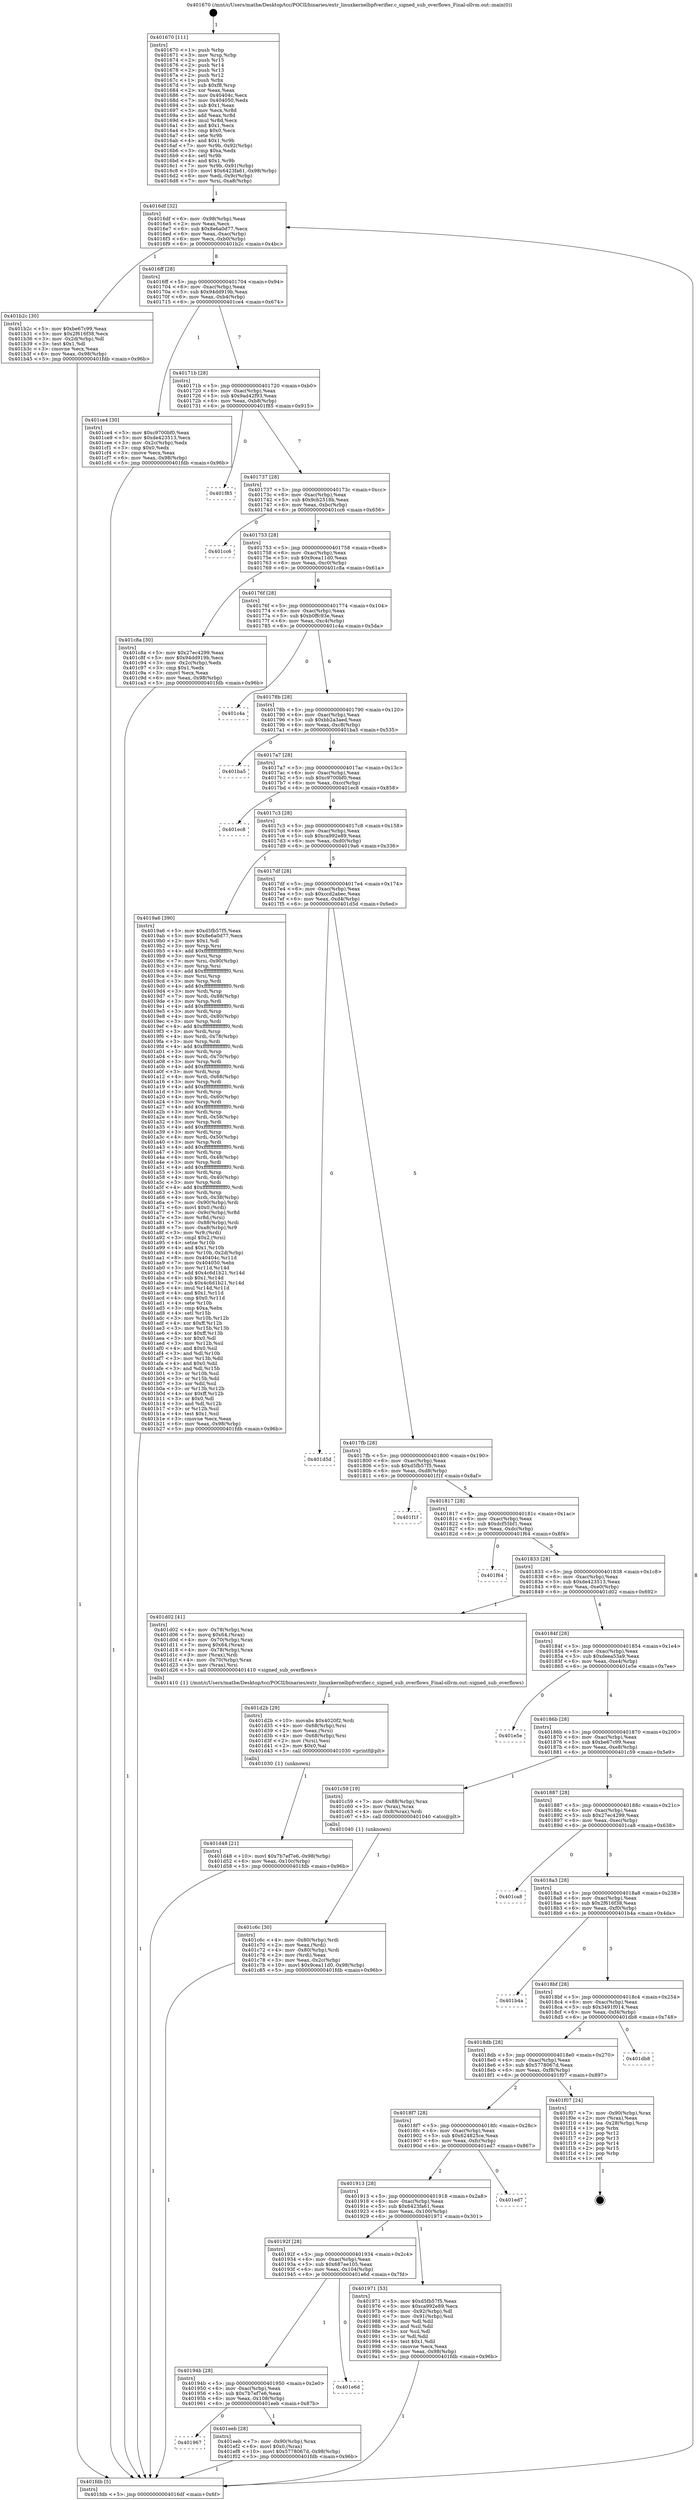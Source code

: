 digraph "0x401670" {
  label = "0x401670 (/mnt/c/Users/mathe/Desktop/tcc/POCII/binaries/extr_linuxkernelbpfverifier.c_signed_sub_overflows_Final-ollvm.out::main(0))"
  labelloc = "t"
  node[shape=record]

  Entry [label="",width=0.3,height=0.3,shape=circle,fillcolor=black,style=filled]
  "0x4016df" [label="{
     0x4016df [32]\l
     | [instrs]\l
     &nbsp;&nbsp;0x4016df \<+6\>: mov -0x98(%rbp),%eax\l
     &nbsp;&nbsp;0x4016e5 \<+2\>: mov %eax,%ecx\l
     &nbsp;&nbsp;0x4016e7 \<+6\>: sub $0x8e6a0d77,%ecx\l
     &nbsp;&nbsp;0x4016ed \<+6\>: mov %eax,-0xac(%rbp)\l
     &nbsp;&nbsp;0x4016f3 \<+6\>: mov %ecx,-0xb0(%rbp)\l
     &nbsp;&nbsp;0x4016f9 \<+6\>: je 0000000000401b2c \<main+0x4bc\>\l
  }"]
  "0x401b2c" [label="{
     0x401b2c [30]\l
     | [instrs]\l
     &nbsp;&nbsp;0x401b2c \<+5\>: mov $0xbe67c99,%eax\l
     &nbsp;&nbsp;0x401b31 \<+5\>: mov $0x2f616f38,%ecx\l
     &nbsp;&nbsp;0x401b36 \<+3\>: mov -0x2d(%rbp),%dl\l
     &nbsp;&nbsp;0x401b39 \<+3\>: test $0x1,%dl\l
     &nbsp;&nbsp;0x401b3c \<+3\>: cmovne %ecx,%eax\l
     &nbsp;&nbsp;0x401b3f \<+6\>: mov %eax,-0x98(%rbp)\l
     &nbsp;&nbsp;0x401b45 \<+5\>: jmp 0000000000401fdb \<main+0x96b\>\l
  }"]
  "0x4016ff" [label="{
     0x4016ff [28]\l
     | [instrs]\l
     &nbsp;&nbsp;0x4016ff \<+5\>: jmp 0000000000401704 \<main+0x94\>\l
     &nbsp;&nbsp;0x401704 \<+6\>: mov -0xac(%rbp),%eax\l
     &nbsp;&nbsp;0x40170a \<+5\>: sub $0x94dd919b,%eax\l
     &nbsp;&nbsp;0x40170f \<+6\>: mov %eax,-0xb4(%rbp)\l
     &nbsp;&nbsp;0x401715 \<+6\>: je 0000000000401ce4 \<main+0x674\>\l
  }"]
  Exit [label="",width=0.3,height=0.3,shape=circle,fillcolor=black,style=filled,peripheries=2]
  "0x401ce4" [label="{
     0x401ce4 [30]\l
     | [instrs]\l
     &nbsp;&nbsp;0x401ce4 \<+5\>: mov $0xc9700bf0,%eax\l
     &nbsp;&nbsp;0x401ce9 \<+5\>: mov $0xde423513,%ecx\l
     &nbsp;&nbsp;0x401cee \<+3\>: mov -0x2c(%rbp),%edx\l
     &nbsp;&nbsp;0x401cf1 \<+3\>: cmp $0x0,%edx\l
     &nbsp;&nbsp;0x401cf4 \<+3\>: cmove %ecx,%eax\l
     &nbsp;&nbsp;0x401cf7 \<+6\>: mov %eax,-0x98(%rbp)\l
     &nbsp;&nbsp;0x401cfd \<+5\>: jmp 0000000000401fdb \<main+0x96b\>\l
  }"]
  "0x40171b" [label="{
     0x40171b [28]\l
     | [instrs]\l
     &nbsp;&nbsp;0x40171b \<+5\>: jmp 0000000000401720 \<main+0xb0\>\l
     &nbsp;&nbsp;0x401720 \<+6\>: mov -0xac(%rbp),%eax\l
     &nbsp;&nbsp;0x401726 \<+5\>: sub $0x9ad42f93,%eax\l
     &nbsp;&nbsp;0x40172b \<+6\>: mov %eax,-0xb8(%rbp)\l
     &nbsp;&nbsp;0x401731 \<+6\>: je 0000000000401f85 \<main+0x915\>\l
  }"]
  "0x401967" [label="{
     0x401967\l
  }", style=dashed]
  "0x401f85" [label="{
     0x401f85\l
  }", style=dashed]
  "0x401737" [label="{
     0x401737 [28]\l
     | [instrs]\l
     &nbsp;&nbsp;0x401737 \<+5\>: jmp 000000000040173c \<main+0xcc\>\l
     &nbsp;&nbsp;0x40173c \<+6\>: mov -0xac(%rbp),%eax\l
     &nbsp;&nbsp;0x401742 \<+5\>: sub $0x9cb2518b,%eax\l
     &nbsp;&nbsp;0x401747 \<+6\>: mov %eax,-0xbc(%rbp)\l
     &nbsp;&nbsp;0x40174d \<+6\>: je 0000000000401cc6 \<main+0x656\>\l
  }"]
  "0x401eeb" [label="{
     0x401eeb [28]\l
     | [instrs]\l
     &nbsp;&nbsp;0x401eeb \<+7\>: mov -0x90(%rbp),%rax\l
     &nbsp;&nbsp;0x401ef2 \<+6\>: movl $0x0,(%rax)\l
     &nbsp;&nbsp;0x401ef8 \<+10\>: movl $0x5778067d,-0x98(%rbp)\l
     &nbsp;&nbsp;0x401f02 \<+5\>: jmp 0000000000401fdb \<main+0x96b\>\l
  }"]
  "0x401cc6" [label="{
     0x401cc6\l
  }", style=dashed]
  "0x401753" [label="{
     0x401753 [28]\l
     | [instrs]\l
     &nbsp;&nbsp;0x401753 \<+5\>: jmp 0000000000401758 \<main+0xe8\>\l
     &nbsp;&nbsp;0x401758 \<+6\>: mov -0xac(%rbp),%eax\l
     &nbsp;&nbsp;0x40175e \<+5\>: sub $0x9cea11d0,%eax\l
     &nbsp;&nbsp;0x401763 \<+6\>: mov %eax,-0xc0(%rbp)\l
     &nbsp;&nbsp;0x401769 \<+6\>: je 0000000000401c8a \<main+0x61a\>\l
  }"]
  "0x40194b" [label="{
     0x40194b [28]\l
     | [instrs]\l
     &nbsp;&nbsp;0x40194b \<+5\>: jmp 0000000000401950 \<main+0x2e0\>\l
     &nbsp;&nbsp;0x401950 \<+6\>: mov -0xac(%rbp),%eax\l
     &nbsp;&nbsp;0x401956 \<+5\>: sub $0x7b7ef7e6,%eax\l
     &nbsp;&nbsp;0x40195b \<+6\>: mov %eax,-0x108(%rbp)\l
     &nbsp;&nbsp;0x401961 \<+6\>: je 0000000000401eeb \<main+0x87b\>\l
  }"]
  "0x401c8a" [label="{
     0x401c8a [30]\l
     | [instrs]\l
     &nbsp;&nbsp;0x401c8a \<+5\>: mov $0x27ec4299,%eax\l
     &nbsp;&nbsp;0x401c8f \<+5\>: mov $0x94dd919b,%ecx\l
     &nbsp;&nbsp;0x401c94 \<+3\>: mov -0x2c(%rbp),%edx\l
     &nbsp;&nbsp;0x401c97 \<+3\>: cmp $0x1,%edx\l
     &nbsp;&nbsp;0x401c9a \<+3\>: cmovl %ecx,%eax\l
     &nbsp;&nbsp;0x401c9d \<+6\>: mov %eax,-0x98(%rbp)\l
     &nbsp;&nbsp;0x401ca3 \<+5\>: jmp 0000000000401fdb \<main+0x96b\>\l
  }"]
  "0x40176f" [label="{
     0x40176f [28]\l
     | [instrs]\l
     &nbsp;&nbsp;0x40176f \<+5\>: jmp 0000000000401774 \<main+0x104\>\l
     &nbsp;&nbsp;0x401774 \<+6\>: mov -0xac(%rbp),%eax\l
     &nbsp;&nbsp;0x40177a \<+5\>: sub $0xb0ffc93e,%eax\l
     &nbsp;&nbsp;0x40177f \<+6\>: mov %eax,-0xc4(%rbp)\l
     &nbsp;&nbsp;0x401785 \<+6\>: je 0000000000401c4a \<main+0x5da\>\l
  }"]
  "0x401e6d" [label="{
     0x401e6d\l
  }", style=dashed]
  "0x401c4a" [label="{
     0x401c4a\l
  }", style=dashed]
  "0x40178b" [label="{
     0x40178b [28]\l
     | [instrs]\l
     &nbsp;&nbsp;0x40178b \<+5\>: jmp 0000000000401790 \<main+0x120\>\l
     &nbsp;&nbsp;0x401790 \<+6\>: mov -0xac(%rbp),%eax\l
     &nbsp;&nbsp;0x401796 \<+5\>: sub $0xbb2a3aed,%eax\l
     &nbsp;&nbsp;0x40179b \<+6\>: mov %eax,-0xc8(%rbp)\l
     &nbsp;&nbsp;0x4017a1 \<+6\>: je 0000000000401ba5 \<main+0x535\>\l
  }"]
  "0x401d48" [label="{
     0x401d48 [21]\l
     | [instrs]\l
     &nbsp;&nbsp;0x401d48 \<+10\>: movl $0x7b7ef7e6,-0x98(%rbp)\l
     &nbsp;&nbsp;0x401d52 \<+6\>: mov %eax,-0x10c(%rbp)\l
     &nbsp;&nbsp;0x401d58 \<+5\>: jmp 0000000000401fdb \<main+0x96b\>\l
  }"]
  "0x401ba5" [label="{
     0x401ba5\l
  }", style=dashed]
  "0x4017a7" [label="{
     0x4017a7 [28]\l
     | [instrs]\l
     &nbsp;&nbsp;0x4017a7 \<+5\>: jmp 00000000004017ac \<main+0x13c\>\l
     &nbsp;&nbsp;0x4017ac \<+6\>: mov -0xac(%rbp),%eax\l
     &nbsp;&nbsp;0x4017b2 \<+5\>: sub $0xc9700bf0,%eax\l
     &nbsp;&nbsp;0x4017b7 \<+6\>: mov %eax,-0xcc(%rbp)\l
     &nbsp;&nbsp;0x4017bd \<+6\>: je 0000000000401ec8 \<main+0x858\>\l
  }"]
  "0x401d2b" [label="{
     0x401d2b [29]\l
     | [instrs]\l
     &nbsp;&nbsp;0x401d2b \<+10\>: movabs $0x4020f2,%rdi\l
     &nbsp;&nbsp;0x401d35 \<+4\>: mov -0x68(%rbp),%rsi\l
     &nbsp;&nbsp;0x401d39 \<+2\>: mov %eax,(%rsi)\l
     &nbsp;&nbsp;0x401d3b \<+4\>: mov -0x68(%rbp),%rsi\l
     &nbsp;&nbsp;0x401d3f \<+2\>: mov (%rsi),%esi\l
     &nbsp;&nbsp;0x401d41 \<+2\>: mov $0x0,%al\l
     &nbsp;&nbsp;0x401d43 \<+5\>: call 0000000000401030 \<printf@plt\>\l
     | [calls]\l
     &nbsp;&nbsp;0x401030 \{1\} (unknown)\l
  }"]
  "0x401ec8" [label="{
     0x401ec8\l
  }", style=dashed]
  "0x4017c3" [label="{
     0x4017c3 [28]\l
     | [instrs]\l
     &nbsp;&nbsp;0x4017c3 \<+5\>: jmp 00000000004017c8 \<main+0x158\>\l
     &nbsp;&nbsp;0x4017c8 \<+6\>: mov -0xac(%rbp),%eax\l
     &nbsp;&nbsp;0x4017ce \<+5\>: sub $0xca992e89,%eax\l
     &nbsp;&nbsp;0x4017d3 \<+6\>: mov %eax,-0xd0(%rbp)\l
     &nbsp;&nbsp;0x4017d9 \<+6\>: je 00000000004019a6 \<main+0x336\>\l
  }"]
  "0x401c6c" [label="{
     0x401c6c [30]\l
     | [instrs]\l
     &nbsp;&nbsp;0x401c6c \<+4\>: mov -0x80(%rbp),%rdi\l
     &nbsp;&nbsp;0x401c70 \<+2\>: mov %eax,(%rdi)\l
     &nbsp;&nbsp;0x401c72 \<+4\>: mov -0x80(%rbp),%rdi\l
     &nbsp;&nbsp;0x401c76 \<+2\>: mov (%rdi),%eax\l
     &nbsp;&nbsp;0x401c78 \<+3\>: mov %eax,-0x2c(%rbp)\l
     &nbsp;&nbsp;0x401c7b \<+10\>: movl $0x9cea11d0,-0x98(%rbp)\l
     &nbsp;&nbsp;0x401c85 \<+5\>: jmp 0000000000401fdb \<main+0x96b\>\l
  }"]
  "0x4019a6" [label="{
     0x4019a6 [390]\l
     | [instrs]\l
     &nbsp;&nbsp;0x4019a6 \<+5\>: mov $0xd5fb57f5,%eax\l
     &nbsp;&nbsp;0x4019ab \<+5\>: mov $0x8e6a0d77,%ecx\l
     &nbsp;&nbsp;0x4019b0 \<+2\>: mov $0x1,%dl\l
     &nbsp;&nbsp;0x4019b2 \<+3\>: mov %rsp,%rsi\l
     &nbsp;&nbsp;0x4019b5 \<+4\>: add $0xfffffffffffffff0,%rsi\l
     &nbsp;&nbsp;0x4019b9 \<+3\>: mov %rsi,%rsp\l
     &nbsp;&nbsp;0x4019bc \<+7\>: mov %rsi,-0x90(%rbp)\l
     &nbsp;&nbsp;0x4019c3 \<+3\>: mov %rsp,%rsi\l
     &nbsp;&nbsp;0x4019c6 \<+4\>: add $0xfffffffffffffff0,%rsi\l
     &nbsp;&nbsp;0x4019ca \<+3\>: mov %rsi,%rsp\l
     &nbsp;&nbsp;0x4019cd \<+3\>: mov %rsp,%rdi\l
     &nbsp;&nbsp;0x4019d0 \<+4\>: add $0xfffffffffffffff0,%rdi\l
     &nbsp;&nbsp;0x4019d4 \<+3\>: mov %rdi,%rsp\l
     &nbsp;&nbsp;0x4019d7 \<+7\>: mov %rdi,-0x88(%rbp)\l
     &nbsp;&nbsp;0x4019de \<+3\>: mov %rsp,%rdi\l
     &nbsp;&nbsp;0x4019e1 \<+4\>: add $0xfffffffffffffff0,%rdi\l
     &nbsp;&nbsp;0x4019e5 \<+3\>: mov %rdi,%rsp\l
     &nbsp;&nbsp;0x4019e8 \<+4\>: mov %rdi,-0x80(%rbp)\l
     &nbsp;&nbsp;0x4019ec \<+3\>: mov %rsp,%rdi\l
     &nbsp;&nbsp;0x4019ef \<+4\>: add $0xfffffffffffffff0,%rdi\l
     &nbsp;&nbsp;0x4019f3 \<+3\>: mov %rdi,%rsp\l
     &nbsp;&nbsp;0x4019f6 \<+4\>: mov %rdi,-0x78(%rbp)\l
     &nbsp;&nbsp;0x4019fa \<+3\>: mov %rsp,%rdi\l
     &nbsp;&nbsp;0x4019fd \<+4\>: add $0xfffffffffffffff0,%rdi\l
     &nbsp;&nbsp;0x401a01 \<+3\>: mov %rdi,%rsp\l
     &nbsp;&nbsp;0x401a04 \<+4\>: mov %rdi,-0x70(%rbp)\l
     &nbsp;&nbsp;0x401a08 \<+3\>: mov %rsp,%rdi\l
     &nbsp;&nbsp;0x401a0b \<+4\>: add $0xfffffffffffffff0,%rdi\l
     &nbsp;&nbsp;0x401a0f \<+3\>: mov %rdi,%rsp\l
     &nbsp;&nbsp;0x401a12 \<+4\>: mov %rdi,-0x68(%rbp)\l
     &nbsp;&nbsp;0x401a16 \<+3\>: mov %rsp,%rdi\l
     &nbsp;&nbsp;0x401a19 \<+4\>: add $0xfffffffffffffff0,%rdi\l
     &nbsp;&nbsp;0x401a1d \<+3\>: mov %rdi,%rsp\l
     &nbsp;&nbsp;0x401a20 \<+4\>: mov %rdi,-0x60(%rbp)\l
     &nbsp;&nbsp;0x401a24 \<+3\>: mov %rsp,%rdi\l
     &nbsp;&nbsp;0x401a27 \<+4\>: add $0xfffffffffffffff0,%rdi\l
     &nbsp;&nbsp;0x401a2b \<+3\>: mov %rdi,%rsp\l
     &nbsp;&nbsp;0x401a2e \<+4\>: mov %rdi,-0x58(%rbp)\l
     &nbsp;&nbsp;0x401a32 \<+3\>: mov %rsp,%rdi\l
     &nbsp;&nbsp;0x401a35 \<+4\>: add $0xfffffffffffffff0,%rdi\l
     &nbsp;&nbsp;0x401a39 \<+3\>: mov %rdi,%rsp\l
     &nbsp;&nbsp;0x401a3c \<+4\>: mov %rdi,-0x50(%rbp)\l
     &nbsp;&nbsp;0x401a40 \<+3\>: mov %rsp,%rdi\l
     &nbsp;&nbsp;0x401a43 \<+4\>: add $0xfffffffffffffff0,%rdi\l
     &nbsp;&nbsp;0x401a47 \<+3\>: mov %rdi,%rsp\l
     &nbsp;&nbsp;0x401a4a \<+4\>: mov %rdi,-0x48(%rbp)\l
     &nbsp;&nbsp;0x401a4e \<+3\>: mov %rsp,%rdi\l
     &nbsp;&nbsp;0x401a51 \<+4\>: add $0xfffffffffffffff0,%rdi\l
     &nbsp;&nbsp;0x401a55 \<+3\>: mov %rdi,%rsp\l
     &nbsp;&nbsp;0x401a58 \<+4\>: mov %rdi,-0x40(%rbp)\l
     &nbsp;&nbsp;0x401a5c \<+3\>: mov %rsp,%rdi\l
     &nbsp;&nbsp;0x401a5f \<+4\>: add $0xfffffffffffffff0,%rdi\l
     &nbsp;&nbsp;0x401a63 \<+3\>: mov %rdi,%rsp\l
     &nbsp;&nbsp;0x401a66 \<+4\>: mov %rdi,-0x38(%rbp)\l
     &nbsp;&nbsp;0x401a6a \<+7\>: mov -0x90(%rbp),%rdi\l
     &nbsp;&nbsp;0x401a71 \<+6\>: movl $0x0,(%rdi)\l
     &nbsp;&nbsp;0x401a77 \<+7\>: mov -0x9c(%rbp),%r8d\l
     &nbsp;&nbsp;0x401a7e \<+3\>: mov %r8d,(%rsi)\l
     &nbsp;&nbsp;0x401a81 \<+7\>: mov -0x88(%rbp),%rdi\l
     &nbsp;&nbsp;0x401a88 \<+7\>: mov -0xa8(%rbp),%r9\l
     &nbsp;&nbsp;0x401a8f \<+3\>: mov %r9,(%rdi)\l
     &nbsp;&nbsp;0x401a92 \<+3\>: cmpl $0x2,(%rsi)\l
     &nbsp;&nbsp;0x401a95 \<+4\>: setne %r10b\l
     &nbsp;&nbsp;0x401a99 \<+4\>: and $0x1,%r10b\l
     &nbsp;&nbsp;0x401a9d \<+4\>: mov %r10b,-0x2d(%rbp)\l
     &nbsp;&nbsp;0x401aa1 \<+8\>: mov 0x40404c,%r11d\l
     &nbsp;&nbsp;0x401aa9 \<+7\>: mov 0x404050,%ebx\l
     &nbsp;&nbsp;0x401ab0 \<+3\>: mov %r11d,%r14d\l
     &nbsp;&nbsp;0x401ab3 \<+7\>: add $0x4c6d1b21,%r14d\l
     &nbsp;&nbsp;0x401aba \<+4\>: sub $0x1,%r14d\l
     &nbsp;&nbsp;0x401abe \<+7\>: sub $0x4c6d1b21,%r14d\l
     &nbsp;&nbsp;0x401ac5 \<+4\>: imul %r14d,%r11d\l
     &nbsp;&nbsp;0x401ac9 \<+4\>: and $0x1,%r11d\l
     &nbsp;&nbsp;0x401acd \<+4\>: cmp $0x0,%r11d\l
     &nbsp;&nbsp;0x401ad1 \<+4\>: sete %r10b\l
     &nbsp;&nbsp;0x401ad5 \<+3\>: cmp $0xa,%ebx\l
     &nbsp;&nbsp;0x401ad8 \<+4\>: setl %r15b\l
     &nbsp;&nbsp;0x401adc \<+3\>: mov %r10b,%r12b\l
     &nbsp;&nbsp;0x401adf \<+4\>: xor $0xff,%r12b\l
     &nbsp;&nbsp;0x401ae3 \<+3\>: mov %r15b,%r13b\l
     &nbsp;&nbsp;0x401ae6 \<+4\>: xor $0xff,%r13b\l
     &nbsp;&nbsp;0x401aea \<+3\>: xor $0x0,%dl\l
     &nbsp;&nbsp;0x401aed \<+3\>: mov %r12b,%sil\l
     &nbsp;&nbsp;0x401af0 \<+4\>: and $0x0,%sil\l
     &nbsp;&nbsp;0x401af4 \<+3\>: and %dl,%r10b\l
     &nbsp;&nbsp;0x401af7 \<+3\>: mov %r13b,%dil\l
     &nbsp;&nbsp;0x401afa \<+4\>: and $0x0,%dil\l
     &nbsp;&nbsp;0x401afe \<+3\>: and %dl,%r15b\l
     &nbsp;&nbsp;0x401b01 \<+3\>: or %r10b,%sil\l
     &nbsp;&nbsp;0x401b04 \<+3\>: or %r15b,%dil\l
     &nbsp;&nbsp;0x401b07 \<+3\>: xor %dil,%sil\l
     &nbsp;&nbsp;0x401b0a \<+3\>: or %r13b,%r12b\l
     &nbsp;&nbsp;0x401b0d \<+4\>: xor $0xff,%r12b\l
     &nbsp;&nbsp;0x401b11 \<+3\>: or $0x0,%dl\l
     &nbsp;&nbsp;0x401b14 \<+3\>: and %dl,%r12b\l
     &nbsp;&nbsp;0x401b17 \<+3\>: or %r12b,%sil\l
     &nbsp;&nbsp;0x401b1a \<+4\>: test $0x1,%sil\l
     &nbsp;&nbsp;0x401b1e \<+3\>: cmovne %ecx,%eax\l
     &nbsp;&nbsp;0x401b21 \<+6\>: mov %eax,-0x98(%rbp)\l
     &nbsp;&nbsp;0x401b27 \<+5\>: jmp 0000000000401fdb \<main+0x96b\>\l
  }"]
  "0x4017df" [label="{
     0x4017df [28]\l
     | [instrs]\l
     &nbsp;&nbsp;0x4017df \<+5\>: jmp 00000000004017e4 \<main+0x174\>\l
     &nbsp;&nbsp;0x4017e4 \<+6\>: mov -0xac(%rbp),%eax\l
     &nbsp;&nbsp;0x4017ea \<+5\>: sub $0xccd2abec,%eax\l
     &nbsp;&nbsp;0x4017ef \<+6\>: mov %eax,-0xd4(%rbp)\l
     &nbsp;&nbsp;0x4017f5 \<+6\>: je 0000000000401d5d \<main+0x6ed\>\l
  }"]
  "0x401670" [label="{
     0x401670 [111]\l
     | [instrs]\l
     &nbsp;&nbsp;0x401670 \<+1\>: push %rbp\l
     &nbsp;&nbsp;0x401671 \<+3\>: mov %rsp,%rbp\l
     &nbsp;&nbsp;0x401674 \<+2\>: push %r15\l
     &nbsp;&nbsp;0x401676 \<+2\>: push %r14\l
     &nbsp;&nbsp;0x401678 \<+2\>: push %r13\l
     &nbsp;&nbsp;0x40167a \<+2\>: push %r12\l
     &nbsp;&nbsp;0x40167c \<+1\>: push %rbx\l
     &nbsp;&nbsp;0x40167d \<+7\>: sub $0xf8,%rsp\l
     &nbsp;&nbsp;0x401684 \<+2\>: xor %eax,%eax\l
     &nbsp;&nbsp;0x401686 \<+7\>: mov 0x40404c,%ecx\l
     &nbsp;&nbsp;0x40168d \<+7\>: mov 0x404050,%edx\l
     &nbsp;&nbsp;0x401694 \<+3\>: sub $0x1,%eax\l
     &nbsp;&nbsp;0x401697 \<+3\>: mov %ecx,%r8d\l
     &nbsp;&nbsp;0x40169a \<+3\>: add %eax,%r8d\l
     &nbsp;&nbsp;0x40169d \<+4\>: imul %r8d,%ecx\l
     &nbsp;&nbsp;0x4016a1 \<+3\>: and $0x1,%ecx\l
     &nbsp;&nbsp;0x4016a4 \<+3\>: cmp $0x0,%ecx\l
     &nbsp;&nbsp;0x4016a7 \<+4\>: sete %r9b\l
     &nbsp;&nbsp;0x4016ab \<+4\>: and $0x1,%r9b\l
     &nbsp;&nbsp;0x4016af \<+7\>: mov %r9b,-0x92(%rbp)\l
     &nbsp;&nbsp;0x4016b6 \<+3\>: cmp $0xa,%edx\l
     &nbsp;&nbsp;0x4016b9 \<+4\>: setl %r9b\l
     &nbsp;&nbsp;0x4016bd \<+4\>: and $0x1,%r9b\l
     &nbsp;&nbsp;0x4016c1 \<+7\>: mov %r9b,-0x91(%rbp)\l
     &nbsp;&nbsp;0x4016c8 \<+10\>: movl $0x6423fa61,-0x98(%rbp)\l
     &nbsp;&nbsp;0x4016d2 \<+6\>: mov %edi,-0x9c(%rbp)\l
     &nbsp;&nbsp;0x4016d8 \<+7\>: mov %rsi,-0xa8(%rbp)\l
  }"]
  "0x401d5d" [label="{
     0x401d5d\l
  }", style=dashed]
  "0x4017fb" [label="{
     0x4017fb [28]\l
     | [instrs]\l
     &nbsp;&nbsp;0x4017fb \<+5\>: jmp 0000000000401800 \<main+0x190\>\l
     &nbsp;&nbsp;0x401800 \<+6\>: mov -0xac(%rbp),%eax\l
     &nbsp;&nbsp;0x401806 \<+5\>: sub $0xd5fb57f5,%eax\l
     &nbsp;&nbsp;0x40180b \<+6\>: mov %eax,-0xd8(%rbp)\l
     &nbsp;&nbsp;0x401811 \<+6\>: je 0000000000401f1f \<main+0x8af\>\l
  }"]
  "0x401fdb" [label="{
     0x401fdb [5]\l
     | [instrs]\l
     &nbsp;&nbsp;0x401fdb \<+5\>: jmp 00000000004016df \<main+0x6f\>\l
  }"]
  "0x401f1f" [label="{
     0x401f1f\l
  }", style=dashed]
  "0x401817" [label="{
     0x401817 [28]\l
     | [instrs]\l
     &nbsp;&nbsp;0x401817 \<+5\>: jmp 000000000040181c \<main+0x1ac\>\l
     &nbsp;&nbsp;0x40181c \<+6\>: mov -0xac(%rbp),%eax\l
     &nbsp;&nbsp;0x401822 \<+5\>: sub $0xdcf55bf1,%eax\l
     &nbsp;&nbsp;0x401827 \<+6\>: mov %eax,-0xdc(%rbp)\l
     &nbsp;&nbsp;0x40182d \<+6\>: je 0000000000401f64 \<main+0x8f4\>\l
  }"]
  "0x40192f" [label="{
     0x40192f [28]\l
     | [instrs]\l
     &nbsp;&nbsp;0x40192f \<+5\>: jmp 0000000000401934 \<main+0x2c4\>\l
     &nbsp;&nbsp;0x401934 \<+6\>: mov -0xac(%rbp),%eax\l
     &nbsp;&nbsp;0x40193a \<+5\>: sub $0x687ee105,%eax\l
     &nbsp;&nbsp;0x40193f \<+6\>: mov %eax,-0x104(%rbp)\l
     &nbsp;&nbsp;0x401945 \<+6\>: je 0000000000401e6d \<main+0x7fd\>\l
  }"]
  "0x401f64" [label="{
     0x401f64\l
  }", style=dashed]
  "0x401833" [label="{
     0x401833 [28]\l
     | [instrs]\l
     &nbsp;&nbsp;0x401833 \<+5\>: jmp 0000000000401838 \<main+0x1c8\>\l
     &nbsp;&nbsp;0x401838 \<+6\>: mov -0xac(%rbp),%eax\l
     &nbsp;&nbsp;0x40183e \<+5\>: sub $0xde423513,%eax\l
     &nbsp;&nbsp;0x401843 \<+6\>: mov %eax,-0xe0(%rbp)\l
     &nbsp;&nbsp;0x401849 \<+6\>: je 0000000000401d02 \<main+0x692\>\l
  }"]
  "0x401971" [label="{
     0x401971 [53]\l
     | [instrs]\l
     &nbsp;&nbsp;0x401971 \<+5\>: mov $0xd5fb57f5,%eax\l
     &nbsp;&nbsp;0x401976 \<+5\>: mov $0xca992e89,%ecx\l
     &nbsp;&nbsp;0x40197b \<+6\>: mov -0x92(%rbp),%dl\l
     &nbsp;&nbsp;0x401981 \<+7\>: mov -0x91(%rbp),%sil\l
     &nbsp;&nbsp;0x401988 \<+3\>: mov %dl,%dil\l
     &nbsp;&nbsp;0x40198b \<+3\>: and %sil,%dil\l
     &nbsp;&nbsp;0x40198e \<+3\>: xor %sil,%dl\l
     &nbsp;&nbsp;0x401991 \<+3\>: or %dl,%dil\l
     &nbsp;&nbsp;0x401994 \<+4\>: test $0x1,%dil\l
     &nbsp;&nbsp;0x401998 \<+3\>: cmovne %ecx,%eax\l
     &nbsp;&nbsp;0x40199b \<+6\>: mov %eax,-0x98(%rbp)\l
     &nbsp;&nbsp;0x4019a1 \<+5\>: jmp 0000000000401fdb \<main+0x96b\>\l
  }"]
  "0x401d02" [label="{
     0x401d02 [41]\l
     | [instrs]\l
     &nbsp;&nbsp;0x401d02 \<+4\>: mov -0x78(%rbp),%rax\l
     &nbsp;&nbsp;0x401d06 \<+7\>: movq $0x64,(%rax)\l
     &nbsp;&nbsp;0x401d0d \<+4\>: mov -0x70(%rbp),%rax\l
     &nbsp;&nbsp;0x401d11 \<+7\>: movq $0x64,(%rax)\l
     &nbsp;&nbsp;0x401d18 \<+4\>: mov -0x78(%rbp),%rax\l
     &nbsp;&nbsp;0x401d1c \<+3\>: mov (%rax),%rdi\l
     &nbsp;&nbsp;0x401d1f \<+4\>: mov -0x70(%rbp),%rax\l
     &nbsp;&nbsp;0x401d23 \<+3\>: mov (%rax),%rsi\l
     &nbsp;&nbsp;0x401d26 \<+5\>: call 0000000000401410 \<signed_sub_overflows\>\l
     | [calls]\l
     &nbsp;&nbsp;0x401410 \{1\} (/mnt/c/Users/mathe/Desktop/tcc/POCII/binaries/extr_linuxkernelbpfverifier.c_signed_sub_overflows_Final-ollvm.out::signed_sub_overflows)\l
  }"]
  "0x40184f" [label="{
     0x40184f [28]\l
     | [instrs]\l
     &nbsp;&nbsp;0x40184f \<+5\>: jmp 0000000000401854 \<main+0x1e4\>\l
     &nbsp;&nbsp;0x401854 \<+6\>: mov -0xac(%rbp),%eax\l
     &nbsp;&nbsp;0x40185a \<+5\>: sub $0xdeea53a9,%eax\l
     &nbsp;&nbsp;0x40185f \<+6\>: mov %eax,-0xe4(%rbp)\l
     &nbsp;&nbsp;0x401865 \<+6\>: je 0000000000401e5e \<main+0x7ee\>\l
  }"]
  "0x401913" [label="{
     0x401913 [28]\l
     | [instrs]\l
     &nbsp;&nbsp;0x401913 \<+5\>: jmp 0000000000401918 \<main+0x2a8\>\l
     &nbsp;&nbsp;0x401918 \<+6\>: mov -0xac(%rbp),%eax\l
     &nbsp;&nbsp;0x40191e \<+5\>: sub $0x6423fa61,%eax\l
     &nbsp;&nbsp;0x401923 \<+6\>: mov %eax,-0x100(%rbp)\l
     &nbsp;&nbsp;0x401929 \<+6\>: je 0000000000401971 \<main+0x301\>\l
  }"]
  "0x401e5e" [label="{
     0x401e5e\l
  }", style=dashed]
  "0x40186b" [label="{
     0x40186b [28]\l
     | [instrs]\l
     &nbsp;&nbsp;0x40186b \<+5\>: jmp 0000000000401870 \<main+0x200\>\l
     &nbsp;&nbsp;0x401870 \<+6\>: mov -0xac(%rbp),%eax\l
     &nbsp;&nbsp;0x401876 \<+5\>: sub $0xbe67c99,%eax\l
     &nbsp;&nbsp;0x40187b \<+6\>: mov %eax,-0xe8(%rbp)\l
     &nbsp;&nbsp;0x401881 \<+6\>: je 0000000000401c59 \<main+0x5e9\>\l
  }"]
  "0x401ed7" [label="{
     0x401ed7\l
  }", style=dashed]
  "0x401c59" [label="{
     0x401c59 [19]\l
     | [instrs]\l
     &nbsp;&nbsp;0x401c59 \<+7\>: mov -0x88(%rbp),%rax\l
     &nbsp;&nbsp;0x401c60 \<+3\>: mov (%rax),%rax\l
     &nbsp;&nbsp;0x401c63 \<+4\>: mov 0x8(%rax),%rdi\l
     &nbsp;&nbsp;0x401c67 \<+5\>: call 0000000000401040 \<atoi@plt\>\l
     | [calls]\l
     &nbsp;&nbsp;0x401040 \{1\} (unknown)\l
  }"]
  "0x401887" [label="{
     0x401887 [28]\l
     | [instrs]\l
     &nbsp;&nbsp;0x401887 \<+5\>: jmp 000000000040188c \<main+0x21c\>\l
     &nbsp;&nbsp;0x40188c \<+6\>: mov -0xac(%rbp),%eax\l
     &nbsp;&nbsp;0x401892 \<+5\>: sub $0x27ec4299,%eax\l
     &nbsp;&nbsp;0x401897 \<+6\>: mov %eax,-0xec(%rbp)\l
     &nbsp;&nbsp;0x40189d \<+6\>: je 0000000000401ca8 \<main+0x638\>\l
  }"]
  "0x4018f7" [label="{
     0x4018f7 [28]\l
     | [instrs]\l
     &nbsp;&nbsp;0x4018f7 \<+5\>: jmp 00000000004018fc \<main+0x28c\>\l
     &nbsp;&nbsp;0x4018fc \<+6\>: mov -0xac(%rbp),%eax\l
     &nbsp;&nbsp;0x401902 \<+5\>: sub $0x624825ce,%eax\l
     &nbsp;&nbsp;0x401907 \<+6\>: mov %eax,-0xfc(%rbp)\l
     &nbsp;&nbsp;0x40190d \<+6\>: je 0000000000401ed7 \<main+0x867\>\l
  }"]
  "0x401ca8" [label="{
     0x401ca8\l
  }", style=dashed]
  "0x4018a3" [label="{
     0x4018a3 [28]\l
     | [instrs]\l
     &nbsp;&nbsp;0x4018a3 \<+5\>: jmp 00000000004018a8 \<main+0x238\>\l
     &nbsp;&nbsp;0x4018a8 \<+6\>: mov -0xac(%rbp),%eax\l
     &nbsp;&nbsp;0x4018ae \<+5\>: sub $0x2f616f38,%eax\l
     &nbsp;&nbsp;0x4018b3 \<+6\>: mov %eax,-0xf0(%rbp)\l
     &nbsp;&nbsp;0x4018b9 \<+6\>: je 0000000000401b4a \<main+0x4da\>\l
  }"]
  "0x401f07" [label="{
     0x401f07 [24]\l
     | [instrs]\l
     &nbsp;&nbsp;0x401f07 \<+7\>: mov -0x90(%rbp),%rax\l
     &nbsp;&nbsp;0x401f0e \<+2\>: mov (%rax),%eax\l
     &nbsp;&nbsp;0x401f10 \<+4\>: lea -0x28(%rbp),%rsp\l
     &nbsp;&nbsp;0x401f14 \<+1\>: pop %rbx\l
     &nbsp;&nbsp;0x401f15 \<+2\>: pop %r12\l
     &nbsp;&nbsp;0x401f17 \<+2\>: pop %r13\l
     &nbsp;&nbsp;0x401f19 \<+2\>: pop %r14\l
     &nbsp;&nbsp;0x401f1b \<+2\>: pop %r15\l
     &nbsp;&nbsp;0x401f1d \<+1\>: pop %rbp\l
     &nbsp;&nbsp;0x401f1e \<+1\>: ret\l
  }"]
  "0x401b4a" [label="{
     0x401b4a\l
  }", style=dashed]
  "0x4018bf" [label="{
     0x4018bf [28]\l
     | [instrs]\l
     &nbsp;&nbsp;0x4018bf \<+5\>: jmp 00000000004018c4 \<main+0x254\>\l
     &nbsp;&nbsp;0x4018c4 \<+6\>: mov -0xac(%rbp),%eax\l
     &nbsp;&nbsp;0x4018ca \<+5\>: sub $0x3491f014,%eax\l
     &nbsp;&nbsp;0x4018cf \<+6\>: mov %eax,-0xf4(%rbp)\l
     &nbsp;&nbsp;0x4018d5 \<+6\>: je 0000000000401db8 \<main+0x748\>\l
  }"]
  "0x4018db" [label="{
     0x4018db [28]\l
     | [instrs]\l
     &nbsp;&nbsp;0x4018db \<+5\>: jmp 00000000004018e0 \<main+0x270\>\l
     &nbsp;&nbsp;0x4018e0 \<+6\>: mov -0xac(%rbp),%eax\l
     &nbsp;&nbsp;0x4018e6 \<+5\>: sub $0x5778067d,%eax\l
     &nbsp;&nbsp;0x4018eb \<+6\>: mov %eax,-0xf8(%rbp)\l
     &nbsp;&nbsp;0x4018f1 \<+6\>: je 0000000000401f07 \<main+0x897\>\l
  }"]
  "0x401db8" [label="{
     0x401db8\l
  }", style=dashed]
  Entry -> "0x401670" [label=" 1"]
  "0x4016df" -> "0x401b2c" [label=" 1"]
  "0x4016df" -> "0x4016ff" [label=" 8"]
  "0x401f07" -> Exit [label=" 1"]
  "0x4016ff" -> "0x401ce4" [label=" 1"]
  "0x4016ff" -> "0x40171b" [label=" 7"]
  "0x401eeb" -> "0x401fdb" [label=" 1"]
  "0x40171b" -> "0x401f85" [label=" 0"]
  "0x40171b" -> "0x401737" [label=" 7"]
  "0x40194b" -> "0x401967" [label=" 0"]
  "0x401737" -> "0x401cc6" [label=" 0"]
  "0x401737" -> "0x401753" [label=" 7"]
  "0x40194b" -> "0x401eeb" [label=" 1"]
  "0x401753" -> "0x401c8a" [label=" 1"]
  "0x401753" -> "0x40176f" [label=" 6"]
  "0x40192f" -> "0x40194b" [label=" 1"]
  "0x40176f" -> "0x401c4a" [label=" 0"]
  "0x40176f" -> "0x40178b" [label=" 6"]
  "0x40192f" -> "0x401e6d" [label=" 0"]
  "0x40178b" -> "0x401ba5" [label=" 0"]
  "0x40178b" -> "0x4017a7" [label=" 6"]
  "0x401d48" -> "0x401fdb" [label=" 1"]
  "0x4017a7" -> "0x401ec8" [label=" 0"]
  "0x4017a7" -> "0x4017c3" [label=" 6"]
  "0x401d2b" -> "0x401d48" [label=" 1"]
  "0x4017c3" -> "0x4019a6" [label=" 1"]
  "0x4017c3" -> "0x4017df" [label=" 5"]
  "0x401d02" -> "0x401d2b" [label=" 1"]
  "0x4017df" -> "0x401d5d" [label=" 0"]
  "0x4017df" -> "0x4017fb" [label=" 5"]
  "0x401c8a" -> "0x401fdb" [label=" 1"]
  "0x4017fb" -> "0x401f1f" [label=" 0"]
  "0x4017fb" -> "0x401817" [label=" 5"]
  "0x401c6c" -> "0x401fdb" [label=" 1"]
  "0x401817" -> "0x401f64" [label=" 0"]
  "0x401817" -> "0x401833" [label=" 5"]
  "0x401c59" -> "0x401c6c" [label=" 1"]
  "0x401833" -> "0x401d02" [label=" 1"]
  "0x401833" -> "0x40184f" [label=" 4"]
  "0x401b2c" -> "0x401fdb" [label=" 1"]
  "0x40184f" -> "0x401e5e" [label=" 0"]
  "0x40184f" -> "0x40186b" [label=" 4"]
  "0x401ce4" -> "0x401fdb" [label=" 1"]
  "0x40186b" -> "0x401c59" [label=" 1"]
  "0x40186b" -> "0x401887" [label=" 3"]
  "0x401fdb" -> "0x4016df" [label=" 8"]
  "0x401887" -> "0x401ca8" [label=" 0"]
  "0x401887" -> "0x4018a3" [label=" 3"]
  "0x401971" -> "0x401fdb" [label=" 1"]
  "0x4018a3" -> "0x401b4a" [label=" 0"]
  "0x4018a3" -> "0x4018bf" [label=" 3"]
  "0x401913" -> "0x40192f" [label=" 1"]
  "0x4018bf" -> "0x401db8" [label=" 0"]
  "0x4018bf" -> "0x4018db" [label=" 3"]
  "0x401913" -> "0x401971" [label=" 1"]
  "0x4018db" -> "0x401f07" [label=" 1"]
  "0x4018db" -> "0x4018f7" [label=" 2"]
  "0x401670" -> "0x4016df" [label=" 1"]
  "0x4018f7" -> "0x401ed7" [label=" 0"]
  "0x4018f7" -> "0x401913" [label=" 2"]
  "0x4019a6" -> "0x401fdb" [label=" 1"]
}
